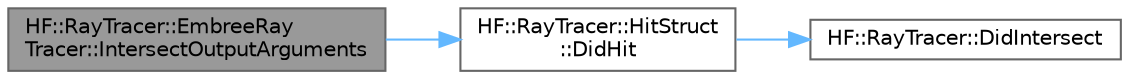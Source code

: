 digraph "HF::RayTracer::EmbreeRayTracer::IntersectOutputArguments"
{
 // LATEX_PDF_SIZE
  bgcolor="transparent";
  edge [fontname=Helvetica,fontsize=10,labelfontname=Helvetica,labelfontsize=10];
  node [fontname=Helvetica,fontsize=10,shape=box,height=0.2,width=0.4];
  rankdir="LR";
  Node1 [label="HF::RayTracer::EmbreeRay\lTracer::IntersectOutputArguments",height=0.2,width=0.4,color="gray40", fillcolor="grey60", style="filled", fontcolor="black",tooltip="Cast a ray from origin in direction and update the parameters instead of returning a hitstruct."];
  Node1 -> Node2 [color="steelblue1",style="solid"];
  Node2 [label="HF::RayTracer::HitStruct\l::DidHit",height=0.2,width=0.4,color="grey40", fillcolor="white", style="filled",URL="$a01415.html#a3d86c2c8d8e0ec6bf63a653ec89807a8",tooltip="Determine whether or not this hitstruct contains a hit."];
  Node2 -> Node3 [color="steelblue1",style="solid"];
  Node3 [label="HF::RayTracer::DidIntersect",height=0.2,width=0.4,color="grey40", fillcolor="white", style="filled",URL="$a00464.html#a2630761a64fac02a4ee33abaf5c885a1",tooltip=" "];
}
